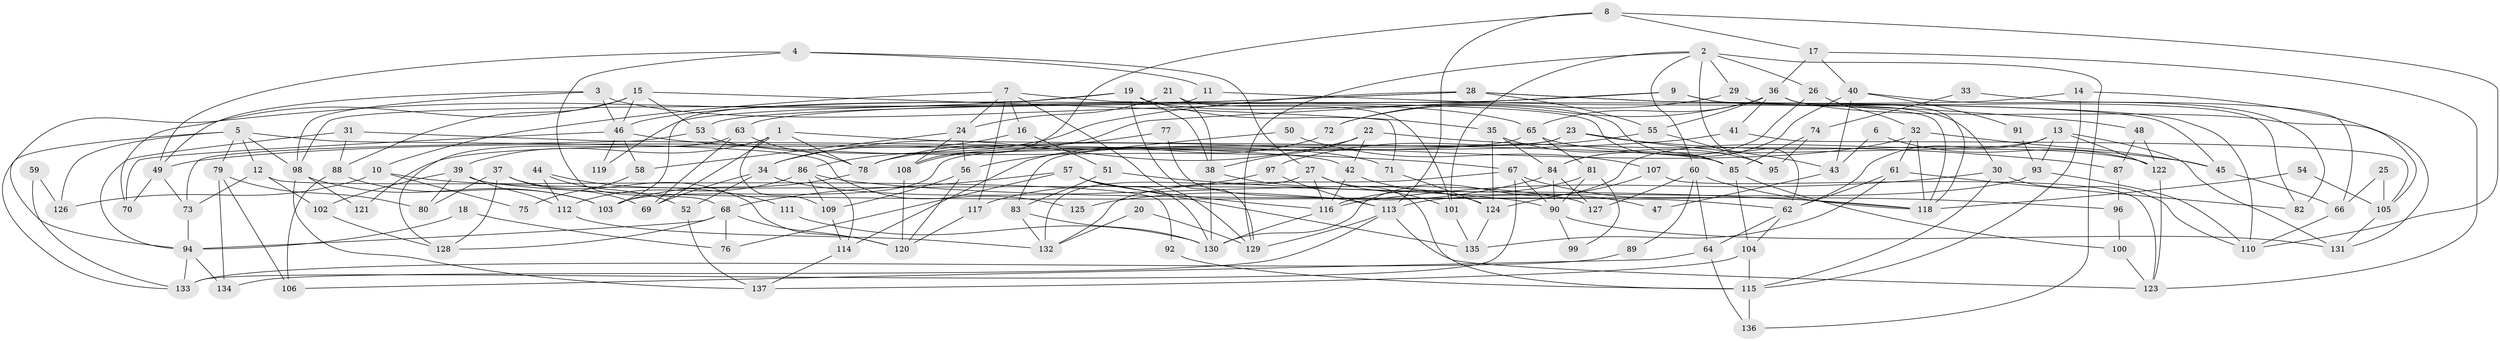 // Generated by graph-tools (version 1.1) at 2025/02/03/09/25 03:02:10]
// undirected, 137 vertices, 274 edges
graph export_dot {
graph [start="1"]
  node [color=gray90,style=filled];
  1;
  2;
  3;
  4;
  5;
  6;
  7;
  8;
  9;
  10;
  11;
  12;
  13;
  14;
  15;
  16;
  17;
  18;
  19;
  20;
  21;
  22;
  23;
  24;
  25;
  26;
  27;
  28;
  29;
  30;
  31;
  32;
  33;
  34;
  35;
  36;
  37;
  38;
  39;
  40;
  41;
  42;
  43;
  44;
  45;
  46;
  47;
  48;
  49;
  50;
  51;
  52;
  53;
  54;
  55;
  56;
  57;
  58;
  59;
  60;
  61;
  62;
  63;
  64;
  65;
  66;
  67;
  68;
  69;
  70;
  71;
  72;
  73;
  74;
  75;
  76;
  77;
  78;
  79;
  80;
  81;
  82;
  83;
  84;
  85;
  86;
  87;
  88;
  89;
  90;
  91;
  92;
  93;
  94;
  95;
  96;
  97;
  98;
  99;
  100;
  101;
  102;
  103;
  104;
  105;
  106;
  107;
  108;
  109;
  110;
  111;
  112;
  113;
  114;
  115;
  116;
  117;
  118;
  119;
  120;
  121;
  122;
  123;
  124;
  125;
  126;
  127;
  128;
  129;
  130;
  131;
  132;
  133;
  134;
  135;
  136;
  137;
  1 -- 85;
  1 -- 69;
  1 -- 39;
  1 -- 78;
  1 -- 109;
  2 -- 136;
  2 -- 62;
  2 -- 26;
  2 -- 29;
  2 -- 60;
  2 -- 101;
  2 -- 129;
  3 -- 65;
  3 -- 98;
  3 -- 46;
  3 -- 49;
  4 -- 68;
  4 -- 49;
  4 -- 11;
  4 -- 27;
  5 -- 133;
  5 -- 98;
  5 -- 12;
  5 -- 79;
  5 -- 125;
  5 -- 126;
  6 -- 43;
  6 -- 122;
  7 -- 117;
  7 -- 129;
  7 -- 10;
  7 -- 16;
  7 -- 24;
  7 -- 85;
  8 -- 113;
  8 -- 110;
  8 -- 17;
  8 -- 108;
  9 -- 108;
  9 -- 118;
  9 -- 30;
  9 -- 53;
  10 -- 90;
  10 -- 75;
  10 -- 126;
  11 -- 98;
  11 -- 48;
  12 -- 102;
  12 -- 73;
  12 -- 92;
  13 -- 131;
  13 -- 130;
  13 -- 62;
  13 -- 93;
  13 -- 122;
  14 -- 63;
  14 -- 115;
  14 -- 131;
  15 -- 88;
  15 -- 53;
  15 -- 46;
  15 -- 70;
  15 -- 71;
  16 -- 34;
  16 -- 51;
  17 -- 36;
  17 -- 40;
  17 -- 123;
  18 -- 76;
  18 -- 94;
  19 -- 38;
  19 -- 85;
  19 -- 35;
  19 -- 94;
  19 -- 103;
  19 -- 129;
  20 -- 132;
  20 -- 129;
  21 -- 101;
  21 -- 38;
  21 -- 24;
  22 -- 34;
  22 -- 87;
  22 -- 38;
  22 -- 42;
  23 -- 83;
  23 -- 103;
  23 -- 43;
  23 -- 45;
  24 -- 56;
  24 -- 58;
  24 -- 108;
  25 -- 66;
  25 -- 105;
  26 -- 32;
  26 -- 84;
  27 -- 116;
  27 -- 101;
  27 -- 115;
  27 -- 132;
  28 -- 46;
  28 -- 86;
  28 -- 45;
  28 -- 55;
  28 -- 110;
  28 -- 119;
  29 -- 82;
  29 -- 72;
  30 -- 116;
  30 -- 110;
  30 -- 115;
  31 -- 42;
  31 -- 94;
  31 -- 88;
  32 -- 45;
  32 -- 78;
  32 -- 61;
  32 -- 118;
  33 -- 74;
  33 -- 66;
  34 -- 69;
  34 -- 127;
  34 -- 52;
  35 -- 124;
  35 -- 84;
  35 -- 95;
  36 -- 118;
  36 -- 105;
  36 -- 41;
  36 -- 55;
  36 -- 65;
  36 -- 72;
  37 -- 80;
  37 -- 120;
  37 -- 69;
  37 -- 128;
  38 -- 124;
  38 -- 130;
  39 -- 62;
  39 -- 80;
  39 -- 102;
  39 -- 112;
  40 -- 84;
  40 -- 43;
  40 -- 82;
  40 -- 91;
  41 -- 49;
  41 -- 105;
  42 -- 116;
  42 -- 47;
  43 -- 47;
  44 -- 52;
  44 -- 112;
  44 -- 111;
  45 -- 66;
  46 -- 58;
  46 -- 67;
  46 -- 70;
  46 -- 119;
  48 -- 122;
  48 -- 87;
  49 -- 70;
  49 -- 73;
  50 -- 56;
  50 -- 107;
  51 -- 118;
  51 -- 83;
  52 -- 137;
  53 -- 73;
  53 -- 71;
  54 -- 118;
  54 -- 105;
  55 -- 95;
  55 -- 97;
  56 -- 109;
  56 -- 120;
  57 -- 116;
  57 -- 68;
  57 -- 76;
  57 -- 130;
  57 -- 135;
  58 -- 75;
  59 -- 126;
  59 -- 133;
  60 -- 118;
  60 -- 64;
  60 -- 89;
  60 -- 127;
  61 -- 135;
  61 -- 62;
  61 -- 82;
  62 -- 64;
  62 -- 104;
  63 -- 78;
  63 -- 128;
  63 -- 69;
  64 -- 106;
  64 -- 136;
  65 -- 122;
  65 -- 81;
  65 -- 121;
  66 -- 110;
  67 -- 132;
  67 -- 90;
  67 -- 118;
  67 -- 133;
  68 -- 120;
  68 -- 94;
  68 -- 76;
  68 -- 128;
  71 -- 124;
  72 -- 114;
  73 -- 94;
  74 -- 95;
  74 -- 85;
  77 -- 78;
  77 -- 113;
  78 -- 103;
  79 -- 134;
  79 -- 80;
  79 -- 106;
  81 -- 90;
  81 -- 99;
  81 -- 116;
  83 -- 130;
  83 -- 132;
  84 -- 90;
  84 -- 125;
  84 -- 127;
  85 -- 104;
  85 -- 100;
  86 -- 114;
  86 -- 112;
  86 -- 96;
  86 -- 109;
  87 -- 96;
  88 -- 106;
  88 -- 103;
  89 -- 133;
  90 -- 99;
  90 -- 131;
  91 -- 93;
  92 -- 115;
  93 -- 110;
  93 -- 113;
  94 -- 133;
  94 -- 134;
  96 -- 100;
  97 -- 113;
  97 -- 117;
  98 -- 137;
  98 -- 103;
  98 -- 121;
  100 -- 123;
  101 -- 135;
  102 -- 128;
  104 -- 115;
  104 -- 137;
  105 -- 131;
  107 -- 123;
  107 -- 124;
  108 -- 120;
  109 -- 114;
  111 -- 130;
  112 -- 132;
  113 -- 129;
  113 -- 123;
  113 -- 134;
  114 -- 137;
  115 -- 136;
  116 -- 130;
  117 -- 120;
  122 -- 123;
  124 -- 135;
}
